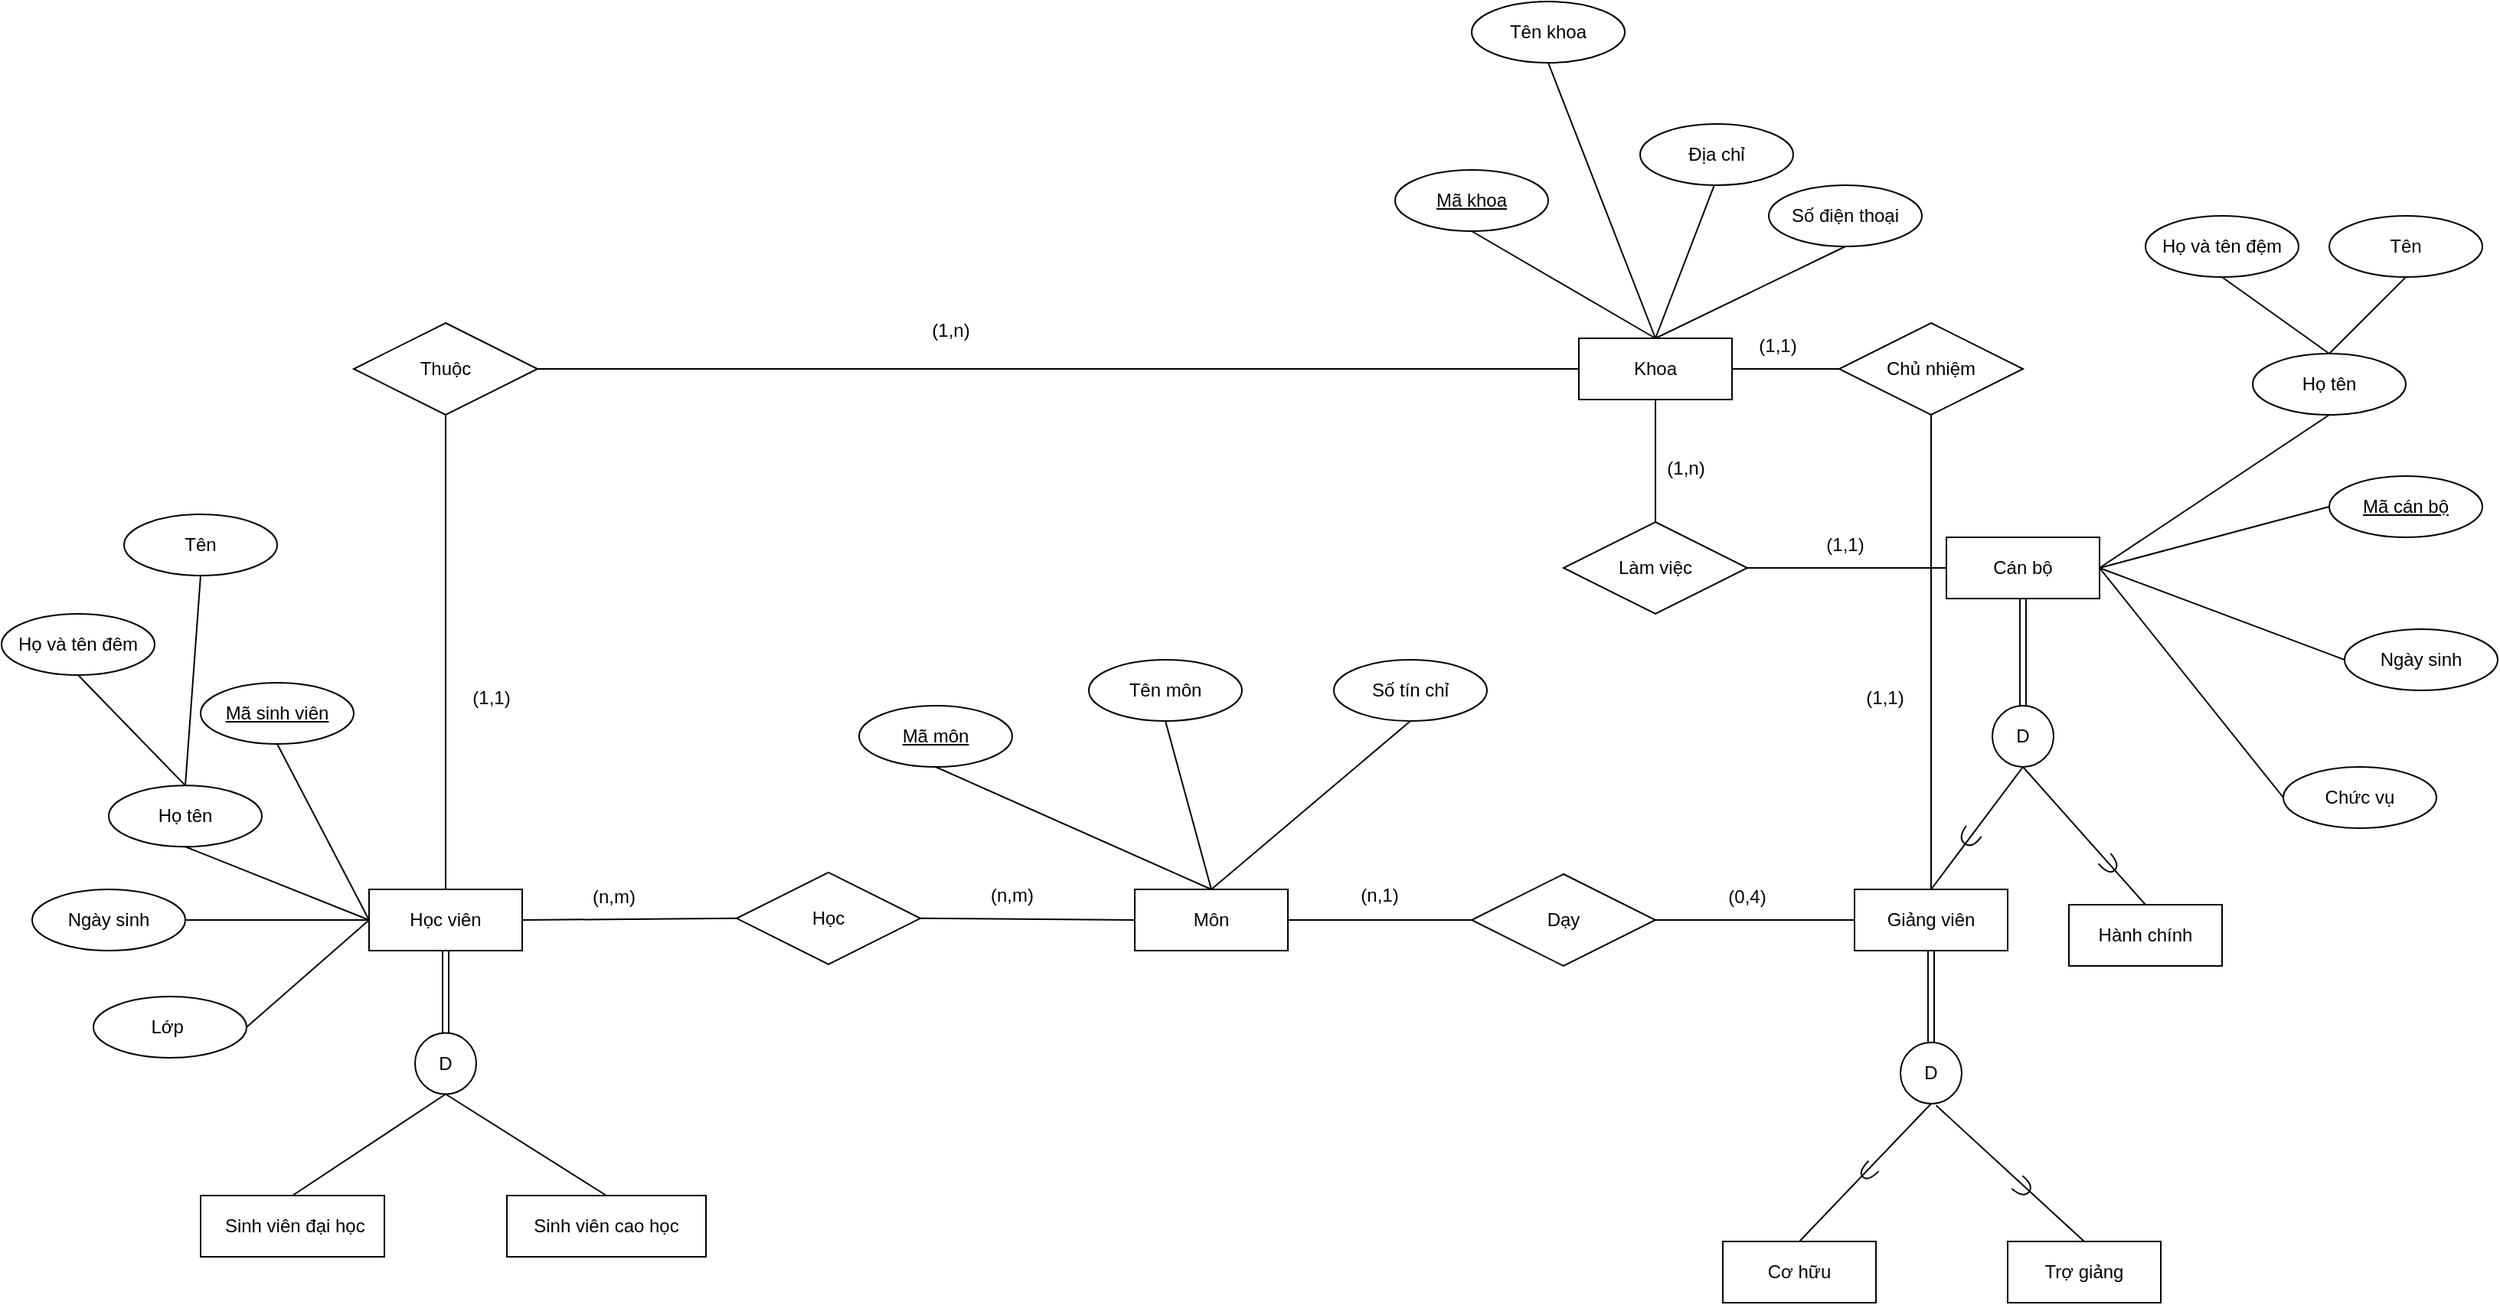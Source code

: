 <mxfile version="21.7.5" type="github">
  <diagram name="Trang-1" id="TraYB9fvLfT9wYXubWQ_">
    <mxGraphModel dx="3396" dy="1409" grid="1" gridSize="10" guides="1" tooltips="1" connect="1" arrows="1" fold="1" page="1" pageScale="1" pageWidth="827" pageHeight="1169" math="0" shadow="0">
      <root>
        <mxCell id="0" />
        <mxCell id="1" parent="0" />
        <mxCell id="Xpk1lyzwH7vKFddRfPGM-1" value="Khoa" style="whiteSpace=wrap;html=1;align=center;" vertex="1" parent="1">
          <mxGeometry x="220" y="340" width="100" height="40" as="geometry" />
        </mxCell>
        <mxCell id="Xpk1lyzwH7vKFddRfPGM-3" value="" style="endArrow=none;html=1;rounded=0;entryX=0.5;entryY=0;entryDx=0;entryDy=0;exitX=0.5;exitY=1;exitDx=0;exitDy=0;" edge="1" parent="1" source="Xpk1lyzwH7vKFddRfPGM-8" target="Xpk1lyzwH7vKFddRfPGM-1">
          <mxGeometry relative="1" as="geometry">
            <mxPoint x="160" y="290" as="sourcePoint" />
            <mxPoint x="330" y="310" as="targetPoint" />
          </mxGeometry>
        </mxCell>
        <mxCell id="Xpk1lyzwH7vKFddRfPGM-8" value="Mã khoa" style="ellipse;whiteSpace=wrap;html=1;align=center;fontStyle=4;" vertex="1" parent="1">
          <mxGeometry x="100" y="230" width="100" height="40" as="geometry" />
        </mxCell>
        <mxCell id="Xpk1lyzwH7vKFddRfPGM-9" value="Tên khoa" style="ellipse;whiteSpace=wrap;html=1;align=center;" vertex="1" parent="1">
          <mxGeometry x="150" y="120" width="100" height="40" as="geometry" />
        </mxCell>
        <mxCell id="Xpk1lyzwH7vKFddRfPGM-10" value="" style="endArrow=none;html=1;rounded=0;exitX=0.5;exitY=1;exitDx=0;exitDy=0;entryX=0.5;entryY=0;entryDx=0;entryDy=0;" edge="1" parent="1" source="Xpk1lyzwH7vKFddRfPGM-9" target="Xpk1lyzwH7vKFddRfPGM-1">
          <mxGeometry relative="1" as="geometry">
            <mxPoint x="420" y="330" as="sourcePoint" />
            <mxPoint x="260" y="330" as="targetPoint" />
          </mxGeometry>
        </mxCell>
        <mxCell id="Xpk1lyzwH7vKFddRfPGM-11" value="Địa chỉ" style="ellipse;whiteSpace=wrap;html=1;align=center;" vertex="1" parent="1">
          <mxGeometry x="260" y="200" width="100" height="40" as="geometry" />
        </mxCell>
        <mxCell id="Xpk1lyzwH7vKFddRfPGM-12" value="Số điện thoại" style="ellipse;whiteSpace=wrap;html=1;align=center;" vertex="1" parent="1">
          <mxGeometry x="344" y="240" width="100" height="40" as="geometry" />
        </mxCell>
        <mxCell id="Xpk1lyzwH7vKFddRfPGM-13" value="" style="endArrow=none;html=1;rounded=0;exitX=0.5;exitY=0;exitDx=0;exitDy=0;entryX=0.5;entryY=1;entryDx=0;entryDy=0;" edge="1" parent="1" source="Xpk1lyzwH7vKFddRfPGM-1" target="Xpk1lyzwH7vKFddRfPGM-12">
          <mxGeometry relative="1" as="geometry">
            <mxPoint x="420" y="330" as="sourcePoint" />
            <mxPoint x="580" y="330" as="targetPoint" />
          </mxGeometry>
        </mxCell>
        <mxCell id="Xpk1lyzwH7vKFddRfPGM-14" value="" style="endArrow=none;html=1;rounded=0;exitX=0.5;exitY=0;exitDx=0;exitDy=0;entryX=0.483;entryY=1.008;entryDx=0;entryDy=0;entryPerimeter=0;" edge="1" parent="1" source="Xpk1lyzwH7vKFddRfPGM-1" target="Xpk1lyzwH7vKFddRfPGM-11">
          <mxGeometry relative="1" as="geometry">
            <mxPoint x="420" y="330" as="sourcePoint" />
            <mxPoint x="580" y="330" as="targetPoint" />
          </mxGeometry>
        </mxCell>
        <mxCell id="Xpk1lyzwH7vKFddRfPGM-15" value="Môn" style="whiteSpace=wrap;html=1;align=center;" vertex="1" parent="1">
          <mxGeometry x="-70" y="700" width="100" height="40" as="geometry" />
        </mxCell>
        <mxCell id="Xpk1lyzwH7vKFddRfPGM-17" value="Mã môn" style="ellipse;whiteSpace=wrap;html=1;align=center;fontStyle=4;" vertex="1" parent="1">
          <mxGeometry x="-250" y="580" width="100" height="40" as="geometry" />
        </mxCell>
        <mxCell id="Xpk1lyzwH7vKFddRfPGM-19" value="" style="endArrow=none;html=1;rounded=0;exitX=0.5;exitY=1;exitDx=0;exitDy=0;entryX=0.5;entryY=0;entryDx=0;entryDy=0;" edge="1" parent="1" source="Xpk1lyzwH7vKFddRfPGM-17" target="Xpk1lyzwH7vKFddRfPGM-15">
          <mxGeometry relative="1" as="geometry">
            <mxPoint x="110" y="610" as="sourcePoint" />
            <mxPoint x="270" y="610" as="targetPoint" />
          </mxGeometry>
        </mxCell>
        <mxCell id="Xpk1lyzwH7vKFddRfPGM-20" value="Tên môn" style="ellipse;whiteSpace=wrap;html=1;align=center;" vertex="1" parent="1">
          <mxGeometry x="-100" y="550" width="100" height="40" as="geometry" />
        </mxCell>
        <mxCell id="Xpk1lyzwH7vKFddRfPGM-21" value="" style="endArrow=none;html=1;rounded=0;exitX=0.5;exitY=1;exitDx=0;exitDy=0;entryX=0.5;entryY=0;entryDx=0;entryDy=0;" edge="1" parent="1" source="Xpk1lyzwH7vKFddRfPGM-20" target="Xpk1lyzwH7vKFddRfPGM-15">
          <mxGeometry relative="1" as="geometry">
            <mxPoint x="110" y="610" as="sourcePoint" />
            <mxPoint x="270" y="610" as="targetPoint" />
          </mxGeometry>
        </mxCell>
        <mxCell id="Xpk1lyzwH7vKFddRfPGM-22" value="Số tín chỉ" style="ellipse;whiteSpace=wrap;html=1;align=center;" vertex="1" parent="1">
          <mxGeometry x="60" y="550" width="100" height="40" as="geometry" />
        </mxCell>
        <mxCell id="Xpk1lyzwH7vKFddRfPGM-23" value="" style="endArrow=none;html=1;rounded=0;exitX=0.5;exitY=0;exitDx=0;exitDy=0;entryX=0.5;entryY=1;entryDx=0;entryDy=0;" edge="1" parent="1" source="Xpk1lyzwH7vKFddRfPGM-15" target="Xpk1lyzwH7vKFddRfPGM-22">
          <mxGeometry relative="1" as="geometry">
            <mxPoint x="110" y="610" as="sourcePoint" />
            <mxPoint x="270" y="610" as="targetPoint" />
          </mxGeometry>
        </mxCell>
        <mxCell id="Xpk1lyzwH7vKFddRfPGM-24" value="Cán bộ" style="whiteSpace=wrap;html=1;align=center;" vertex="1" parent="1">
          <mxGeometry x="460" y="470" width="100" height="40" as="geometry" />
        </mxCell>
        <mxCell id="Xpk1lyzwH7vKFddRfPGM-27" value="" style="shape=link;html=1;rounded=0;exitX=0.5;exitY=1;exitDx=0;exitDy=0;entryX=0.5;entryY=0;entryDx=0;entryDy=0;" edge="1" parent="1" source="Xpk1lyzwH7vKFddRfPGM-24" target="Xpk1lyzwH7vKFddRfPGM-29">
          <mxGeometry relative="1" as="geometry">
            <mxPoint x="370" y="640" as="sourcePoint" />
            <mxPoint x="510" y="600" as="targetPoint" />
          </mxGeometry>
        </mxCell>
        <mxCell id="Xpk1lyzwH7vKFddRfPGM-29" value="D" style="ellipse;whiteSpace=wrap;html=1;align=center;" vertex="1" parent="1">
          <mxGeometry x="490" y="580" width="40" height="40" as="geometry" />
        </mxCell>
        <mxCell id="Xpk1lyzwH7vKFddRfPGM-31" value="" style="endArrow=none;html=1;rounded=0;entryX=0.5;entryY=1;entryDx=0;entryDy=0;exitX=0.5;exitY=0;exitDx=0;exitDy=0;" edge="1" parent="1" source="Xpk1lyzwH7vKFddRfPGM-42" target="Xpk1lyzwH7vKFddRfPGM-29">
          <mxGeometry relative="1" as="geometry">
            <mxPoint x="460" y="720" as="sourcePoint" />
            <mxPoint x="530" y="640" as="targetPoint" />
          </mxGeometry>
        </mxCell>
        <mxCell id="Xpk1lyzwH7vKFddRfPGM-32" value="" style="shape=requiredInterface;html=1;verticalLabelPosition=bottom;sketch=0;rotation=125;" vertex="1" parent="1">
          <mxGeometry x="470" y="660" width="10" height="12.13" as="geometry" />
        </mxCell>
        <mxCell id="Xpk1lyzwH7vKFddRfPGM-33" value="" style="endArrow=none;html=1;rounded=0;entryX=0.5;entryY=1;entryDx=0;entryDy=0;exitX=0.5;exitY=0;exitDx=0;exitDy=0;" edge="1" parent="1" source="Xpk1lyzwH7vKFddRfPGM-44" target="Xpk1lyzwH7vKFddRfPGM-29">
          <mxGeometry relative="1" as="geometry">
            <mxPoint x="560" y="720" as="sourcePoint" />
            <mxPoint x="590" y="640" as="targetPoint" />
          </mxGeometry>
        </mxCell>
        <mxCell id="Xpk1lyzwH7vKFddRfPGM-34" value="" style="shape=requiredInterface;html=1;verticalLabelPosition=bottom;sketch=0;rotation=50;" vertex="1" parent="1">
          <mxGeometry x="561.5" y="678.59" width="10" height="10.32" as="geometry" />
        </mxCell>
        <mxCell id="Xpk1lyzwH7vKFddRfPGM-42" value="Giảng viên" style="whiteSpace=wrap;html=1;align=center;" vertex="1" parent="1">
          <mxGeometry x="400" y="700" width="100" height="40" as="geometry" />
        </mxCell>
        <mxCell id="Xpk1lyzwH7vKFddRfPGM-44" value="Hành chính" style="whiteSpace=wrap;html=1;align=center;" vertex="1" parent="1">
          <mxGeometry x="540" y="710" width="100" height="40" as="geometry" />
        </mxCell>
        <mxCell id="Xpk1lyzwH7vKFddRfPGM-52" value="" style="shape=link;html=1;rounded=0;entryX=0.5;entryY=1;entryDx=0;entryDy=0;exitX=0.5;exitY=0;exitDx=0;exitDy=0;" edge="1" parent="1" source="Xpk1lyzwH7vKFddRfPGM-54" target="Xpk1lyzwH7vKFddRfPGM-42">
          <mxGeometry relative="1" as="geometry">
            <mxPoint x="440" y="800" as="sourcePoint" />
            <mxPoint x="550" y="800" as="targetPoint" />
          </mxGeometry>
        </mxCell>
        <mxCell id="Xpk1lyzwH7vKFddRfPGM-54" value="D" style="ellipse;whiteSpace=wrap;html=1;align=center;" vertex="1" parent="1">
          <mxGeometry x="430" y="800" width="40" height="40" as="geometry" />
        </mxCell>
        <mxCell id="Xpk1lyzwH7vKFddRfPGM-57" value="" style="endArrow=none;html=1;rounded=0;exitX=0.583;exitY=1.029;exitDx=0;exitDy=0;exitPerimeter=0;entryX=0.5;entryY=0;entryDx=0;entryDy=0;" edge="1" parent="1" source="Xpk1lyzwH7vKFddRfPGM-54" target="Xpk1lyzwH7vKFddRfPGM-60">
          <mxGeometry relative="1" as="geometry">
            <mxPoint x="440" y="810" as="sourcePoint" />
            <mxPoint x="520" y="920.476" as="targetPoint" />
          </mxGeometry>
        </mxCell>
        <mxCell id="Xpk1lyzwH7vKFddRfPGM-58" value="" style="endArrow=none;html=1;rounded=0;entryX=0.5;entryY=1;entryDx=0;entryDy=0;exitX=0.5;exitY=0;exitDx=0;exitDy=0;" edge="1" parent="1" source="Xpk1lyzwH7vKFddRfPGM-59" target="Xpk1lyzwH7vKFddRfPGM-54">
          <mxGeometry relative="1" as="geometry">
            <mxPoint x="360" y="920" as="sourcePoint" />
            <mxPoint x="600" y="910" as="targetPoint" />
          </mxGeometry>
        </mxCell>
        <mxCell id="Xpk1lyzwH7vKFddRfPGM-59" value="Cơ hữu" style="whiteSpace=wrap;html=1;align=center;" vertex="1" parent="1">
          <mxGeometry x="314" y="930" width="100" height="40" as="geometry" />
        </mxCell>
        <mxCell id="Xpk1lyzwH7vKFddRfPGM-60" value="Trợ giảng" style="whiteSpace=wrap;html=1;align=center;" vertex="1" parent="1">
          <mxGeometry x="500" y="930" width="100" height="40" as="geometry" />
        </mxCell>
        <mxCell id="Xpk1lyzwH7vKFddRfPGM-61" value="" style="shape=requiredInterface;html=1;verticalLabelPosition=bottom;sketch=0;rotation=-225;" vertex="1" parent="1">
          <mxGeometry x="404" y="879.57" width="10" height="9.43" as="geometry" />
        </mxCell>
        <mxCell id="Xpk1lyzwH7vKFddRfPGM-64" value="" style="shape=requiredInterface;html=1;verticalLabelPosition=bottom;sketch=0;rotation=40;" vertex="1" parent="1">
          <mxGeometry x="505" y="889" width="10" height="11" as="geometry" />
        </mxCell>
        <mxCell id="Xpk1lyzwH7vKFddRfPGM-65" value="Làm việc" style="shape=rhombus;perimeter=rhombusPerimeter;whiteSpace=wrap;html=1;align=center;" vertex="1" parent="1">
          <mxGeometry x="210" y="460" width="120" height="60" as="geometry" />
        </mxCell>
        <mxCell id="Xpk1lyzwH7vKFddRfPGM-66" value="" style="endArrow=none;html=1;rounded=0;entryX=0;entryY=0.5;entryDx=0;entryDy=0;exitX=1;exitY=0.5;exitDx=0;exitDy=0;" edge="1" parent="1" source="Xpk1lyzwH7vKFddRfPGM-65" target="Xpk1lyzwH7vKFddRfPGM-24">
          <mxGeometry relative="1" as="geometry">
            <mxPoint x="360" y="500" as="sourcePoint" />
            <mxPoint x="520" y="500" as="targetPoint" />
          </mxGeometry>
        </mxCell>
        <mxCell id="Xpk1lyzwH7vKFddRfPGM-68" value="" style="endArrow=none;html=1;rounded=0;exitX=0.5;exitY=1;exitDx=0;exitDy=0;entryX=0.5;entryY=0;entryDx=0;entryDy=0;" edge="1" parent="1" source="Xpk1lyzwH7vKFddRfPGM-1" target="Xpk1lyzwH7vKFddRfPGM-65">
          <mxGeometry relative="1" as="geometry">
            <mxPoint x="600" y="540" as="sourcePoint" />
            <mxPoint x="760" y="540" as="targetPoint" />
          </mxGeometry>
        </mxCell>
        <mxCell id="Xpk1lyzwH7vKFddRfPGM-69" value="(1,1)" style="text;html=1;strokeColor=none;fillColor=none;align=center;verticalAlign=middle;whiteSpace=wrap;rounded=0;" vertex="1" parent="1">
          <mxGeometry x="364" y="460" width="60" height="30" as="geometry" />
        </mxCell>
        <mxCell id="Xpk1lyzwH7vKFddRfPGM-70" value="(1,n)" style="text;html=1;strokeColor=none;fillColor=none;align=center;verticalAlign=middle;whiteSpace=wrap;rounded=0;rotation=0;" vertex="1" parent="1">
          <mxGeometry x="260" y="410" width="60" height="30" as="geometry" />
        </mxCell>
        <mxCell id="Xpk1lyzwH7vKFddRfPGM-71" value="Dạy" style="shape=rhombus;perimeter=rhombusPerimeter;whiteSpace=wrap;html=1;align=center;" vertex="1" parent="1">
          <mxGeometry x="150" y="690" width="120" height="60" as="geometry" />
        </mxCell>
        <mxCell id="Xpk1lyzwH7vKFddRfPGM-72" value="" style="endArrow=none;html=1;rounded=0;exitX=1;exitY=0.5;exitDx=0;exitDy=0;entryX=0;entryY=0.5;entryDx=0;entryDy=0;" edge="1" parent="1" source="Xpk1lyzwH7vKFddRfPGM-15" target="Xpk1lyzwH7vKFddRfPGM-71">
          <mxGeometry relative="1" as="geometry">
            <mxPoint x="190" y="680" as="sourcePoint" />
            <mxPoint x="350" y="680" as="targetPoint" />
          </mxGeometry>
        </mxCell>
        <mxCell id="Xpk1lyzwH7vKFddRfPGM-73" value="" style="endArrow=none;html=1;rounded=0;entryX=0;entryY=0.5;entryDx=0;entryDy=0;exitX=1;exitY=0.5;exitDx=0;exitDy=0;" edge="1" parent="1" source="Xpk1lyzwH7vKFddRfPGM-71" target="Xpk1lyzwH7vKFddRfPGM-42">
          <mxGeometry relative="1" as="geometry">
            <mxPoint x="190" y="680" as="sourcePoint" />
            <mxPoint x="350" y="680" as="targetPoint" />
          </mxGeometry>
        </mxCell>
        <mxCell id="Xpk1lyzwH7vKFddRfPGM-74" value="(0,4)" style="text;html=1;strokeColor=none;fillColor=none;align=center;verticalAlign=middle;whiteSpace=wrap;rounded=0;" vertex="1" parent="1">
          <mxGeometry x="300" y="690" width="60" height="30" as="geometry" />
        </mxCell>
        <mxCell id="Xpk1lyzwH7vKFddRfPGM-76" value="Học viên" style="whiteSpace=wrap;html=1;align=center;" vertex="1" parent="1">
          <mxGeometry x="-570" y="700" width="100" height="40" as="geometry" />
        </mxCell>
        <mxCell id="Xpk1lyzwH7vKFddRfPGM-77" value="&amp;nbsp;Sinh viên đại học" style="whiteSpace=wrap;html=1;align=center;" vertex="1" parent="1">
          <mxGeometry x="-680" y="900" width="120" height="40" as="geometry" />
        </mxCell>
        <mxCell id="Xpk1lyzwH7vKFddRfPGM-78" value="Sinh viên cao học" style="whiteSpace=wrap;html=1;align=center;" vertex="1" parent="1">
          <mxGeometry x="-480" y="900" width="130" height="40" as="geometry" />
        </mxCell>
        <mxCell id="Xpk1lyzwH7vKFddRfPGM-80" value="" style="shape=link;html=1;rounded=0;exitX=0.5;exitY=1;exitDx=0;exitDy=0;entryX=0.5;entryY=0;entryDx=0;entryDy=0;" edge="1" parent="1" source="Xpk1lyzwH7vKFddRfPGM-76" target="Xpk1lyzwH7vKFddRfPGM-82">
          <mxGeometry relative="1" as="geometry">
            <mxPoint x="-490" y="800" as="sourcePoint" />
            <mxPoint x="-520" y="800" as="targetPoint" />
          </mxGeometry>
        </mxCell>
        <mxCell id="Xpk1lyzwH7vKFddRfPGM-82" value="D" style="ellipse;whiteSpace=wrap;html=1;align=center;" vertex="1" parent="1">
          <mxGeometry x="-540" y="793.75" width="40" height="40" as="geometry" />
        </mxCell>
        <mxCell id="Xpk1lyzwH7vKFddRfPGM-85" value="" style="endArrow=none;html=1;rounded=0;exitX=0.5;exitY=0;exitDx=0;exitDy=0;entryX=0.5;entryY=1;entryDx=0;entryDy=0;" edge="1" parent="1" source="Xpk1lyzwH7vKFddRfPGM-77" target="Xpk1lyzwH7vKFddRfPGM-82">
          <mxGeometry relative="1" as="geometry">
            <mxPoint x="-490" y="800" as="sourcePoint" />
            <mxPoint x="-330" y="800" as="targetPoint" />
          </mxGeometry>
        </mxCell>
        <mxCell id="Xpk1lyzwH7vKFddRfPGM-86" value="" style="endArrow=none;html=1;rounded=0;exitX=0.5;exitY=1;exitDx=0;exitDy=0;entryX=0.5;entryY=0;entryDx=0;entryDy=0;" edge="1" parent="1" source="Xpk1lyzwH7vKFddRfPGM-82" target="Xpk1lyzwH7vKFddRfPGM-78">
          <mxGeometry relative="1" as="geometry">
            <mxPoint x="-503" y="840" as="sourcePoint" />
            <mxPoint x="-343" y="840" as="targetPoint" />
          </mxGeometry>
        </mxCell>
        <mxCell id="Xpk1lyzwH7vKFddRfPGM-87" value="Học" style="shape=rhombus;perimeter=rhombusPerimeter;whiteSpace=wrap;html=1;align=center;" vertex="1" parent="1">
          <mxGeometry x="-330" y="688.91" width="120" height="60" as="geometry" />
        </mxCell>
        <mxCell id="Xpk1lyzwH7vKFddRfPGM-88" value="" style="endArrow=none;html=1;rounded=0;exitX=1;exitY=0.5;exitDx=0;exitDy=0;entryX=0;entryY=0.5;entryDx=0;entryDy=0;" edge="1" parent="1" source="Xpk1lyzwH7vKFddRfPGM-76" target="Xpk1lyzwH7vKFddRfPGM-87">
          <mxGeometry relative="1" as="geometry">
            <mxPoint x="-480" y="760" as="sourcePoint" />
            <mxPoint x="-320" y="760" as="targetPoint" />
          </mxGeometry>
        </mxCell>
        <mxCell id="Xpk1lyzwH7vKFddRfPGM-89" value="" style="endArrow=none;html=1;rounded=0;entryX=0;entryY=0.5;entryDx=0;entryDy=0;exitX=1;exitY=0.5;exitDx=0;exitDy=0;" edge="1" parent="1" source="Xpk1lyzwH7vKFddRfPGM-87" target="Xpk1lyzwH7vKFddRfPGM-15">
          <mxGeometry relative="1" as="geometry">
            <mxPoint x="-480" y="760" as="sourcePoint" />
            <mxPoint x="-320" y="760" as="targetPoint" />
          </mxGeometry>
        </mxCell>
        <mxCell id="Xpk1lyzwH7vKFddRfPGM-90" value="(n,m)" style="text;html=1;strokeColor=none;fillColor=none;align=center;verticalAlign=middle;whiteSpace=wrap;rounded=0;" vertex="1" parent="1">
          <mxGeometry x="-440" y="690" width="60" height="30" as="geometry" />
        </mxCell>
        <mxCell id="Xpk1lyzwH7vKFddRfPGM-91" value="(n,m)" style="text;html=1;strokeColor=none;fillColor=none;align=center;verticalAlign=middle;whiteSpace=wrap;rounded=0;" vertex="1" parent="1">
          <mxGeometry x="-180" y="688.91" width="60" height="30" as="geometry" />
        </mxCell>
        <mxCell id="Xpk1lyzwH7vKFddRfPGM-94" value="Thuộc" style="shape=rhombus;perimeter=rhombusPerimeter;whiteSpace=wrap;html=1;align=center;" vertex="1" parent="1">
          <mxGeometry x="-580" y="330" width="120" height="60" as="geometry" />
        </mxCell>
        <mxCell id="Xpk1lyzwH7vKFddRfPGM-95" value="" style="endArrow=none;html=1;rounded=0;entryX=0;entryY=0.5;entryDx=0;entryDy=0;exitX=1;exitY=0.5;exitDx=0;exitDy=0;" edge="1" parent="1" source="Xpk1lyzwH7vKFddRfPGM-94" target="Xpk1lyzwH7vKFddRfPGM-1">
          <mxGeometry relative="1" as="geometry">
            <mxPoint x="-480" y="590" as="sourcePoint" />
            <mxPoint x="-320" y="590" as="targetPoint" />
          </mxGeometry>
        </mxCell>
        <mxCell id="Xpk1lyzwH7vKFddRfPGM-96" value="" style="endArrow=none;html=1;rounded=0;exitX=0.5;exitY=1;exitDx=0;exitDy=0;entryX=0.5;entryY=0;entryDx=0;entryDy=0;" edge="1" parent="1" source="Xpk1lyzwH7vKFddRfPGM-94" target="Xpk1lyzwH7vKFddRfPGM-76">
          <mxGeometry relative="1" as="geometry">
            <mxPoint x="-480" y="590" as="sourcePoint" />
            <mxPoint x="-320" y="590" as="targetPoint" />
          </mxGeometry>
        </mxCell>
        <mxCell id="Xpk1lyzwH7vKFddRfPGM-97" value="(1,1)" style="text;html=1;strokeColor=none;fillColor=none;align=center;verticalAlign=middle;whiteSpace=wrap;rounded=0;" vertex="1" parent="1">
          <mxGeometry x="-520" y="560" width="60" height="30" as="geometry" />
        </mxCell>
        <mxCell id="Xpk1lyzwH7vKFddRfPGM-98" value="(1,n)" style="text;html=1;strokeColor=none;fillColor=none;align=center;verticalAlign=middle;whiteSpace=wrap;rounded=0;" vertex="1" parent="1">
          <mxGeometry x="-220" y="320" width="60" height="30" as="geometry" />
        </mxCell>
        <mxCell id="Xpk1lyzwH7vKFddRfPGM-103" value="Chủ nhiệm" style="shape=rhombus;perimeter=rhombusPerimeter;whiteSpace=wrap;html=1;align=center;" vertex="1" parent="1">
          <mxGeometry x="390" y="330" width="120" height="60" as="geometry" />
        </mxCell>
        <mxCell id="Xpk1lyzwH7vKFddRfPGM-105" value="" style="endArrow=none;html=1;rounded=0;exitX=0.5;exitY=1;exitDx=0;exitDy=0;entryX=0.5;entryY=0;entryDx=0;entryDy=0;" edge="1" parent="1" source="Xpk1lyzwH7vKFddRfPGM-103" target="Xpk1lyzwH7vKFddRfPGM-42">
          <mxGeometry relative="1" as="geometry">
            <mxPoint x="110" y="660" as="sourcePoint" />
            <mxPoint x="450" y="605" as="targetPoint" />
          </mxGeometry>
        </mxCell>
        <mxCell id="Xpk1lyzwH7vKFddRfPGM-107" value="" style="endArrow=none;html=1;rounded=0;exitX=0;exitY=0.5;exitDx=0;exitDy=0;entryX=1;entryY=0.5;entryDx=0;entryDy=0;entryPerimeter=0;" edge="1" parent="1" source="Xpk1lyzwH7vKFddRfPGM-103" target="Xpk1lyzwH7vKFddRfPGM-1">
          <mxGeometry relative="1" as="geometry">
            <mxPoint x="120" y="490" as="sourcePoint" />
            <mxPoint x="280" y="490" as="targetPoint" />
          </mxGeometry>
        </mxCell>
        <mxCell id="Xpk1lyzwH7vKFddRfPGM-108" value="(1,1)" style="text;html=1;strokeColor=none;fillColor=none;align=center;verticalAlign=middle;whiteSpace=wrap;rounded=0;" vertex="1" parent="1">
          <mxGeometry x="320" y="330" width="60" height="30" as="geometry" />
        </mxCell>
        <mxCell id="Xpk1lyzwH7vKFddRfPGM-109" value="(n,1)" style="text;html=1;strokeColor=none;fillColor=none;align=center;verticalAlign=middle;whiteSpace=wrap;rounded=0;" vertex="1" parent="1">
          <mxGeometry x="60" y="688.91" width="60" height="30" as="geometry" />
        </mxCell>
        <mxCell id="Xpk1lyzwH7vKFddRfPGM-111" value="(1,1)" style="text;html=1;strokeColor=none;fillColor=none;align=center;verticalAlign=middle;whiteSpace=wrap;rounded=0;" vertex="1" parent="1">
          <mxGeometry x="390" y="560" width="60" height="30" as="geometry" />
        </mxCell>
        <mxCell id="Xpk1lyzwH7vKFddRfPGM-115" value="Mã cán bộ" style="ellipse;whiteSpace=wrap;html=1;align=center;fontStyle=4;" vertex="1" parent="1">
          <mxGeometry x="710" y="430" width="100" height="40" as="geometry" />
        </mxCell>
        <mxCell id="Xpk1lyzwH7vKFddRfPGM-116" value="" style="endArrow=none;html=1;rounded=0;entryX=1;entryY=0.5;entryDx=0;entryDy=0;exitX=0;exitY=0.5;exitDx=0;exitDy=0;" edge="1" parent="1" source="Xpk1lyzwH7vKFddRfPGM-115" target="Xpk1lyzwH7vKFddRfPGM-24">
          <mxGeometry relative="1" as="geometry">
            <mxPoint x="760" y="455" as="sourcePoint" />
            <mxPoint x="570" y="660" as="targetPoint" />
          </mxGeometry>
        </mxCell>
        <mxCell id="Xpk1lyzwH7vKFddRfPGM-117" value="Họ tên" style="ellipse;whiteSpace=wrap;html=1;align=center;" vertex="1" parent="1">
          <mxGeometry x="660" y="350" width="100" height="40" as="geometry" />
        </mxCell>
        <mxCell id="Xpk1lyzwH7vKFddRfPGM-119" value="" style="endArrow=none;html=1;rounded=0;entryX=0.5;entryY=1;entryDx=0;entryDy=0;exitX=1;exitY=0.5;exitDx=0;exitDy=0;" edge="1" parent="1" source="Xpk1lyzwH7vKFddRfPGM-24" target="Xpk1lyzwH7vKFddRfPGM-117">
          <mxGeometry relative="1" as="geometry">
            <mxPoint x="410" y="660" as="sourcePoint" />
            <mxPoint x="570" y="660" as="targetPoint" />
          </mxGeometry>
        </mxCell>
        <mxCell id="Xpk1lyzwH7vKFddRfPGM-120" value="" style="endArrow=none;html=1;rounded=0;exitX=1;exitY=0.5;exitDx=0;exitDy=0;entryX=0;entryY=0.5;entryDx=0;entryDy=0;" edge="1" parent="1" source="Xpk1lyzwH7vKFddRfPGM-24" target="Xpk1lyzwH7vKFddRfPGM-121">
          <mxGeometry relative="1" as="geometry">
            <mxPoint x="410" y="660" as="sourcePoint" />
            <mxPoint x="570" y="660" as="targetPoint" />
          </mxGeometry>
        </mxCell>
        <mxCell id="Xpk1lyzwH7vKFddRfPGM-121" value="Ngày sinh" style="ellipse;whiteSpace=wrap;html=1;align=center;" vertex="1" parent="1">
          <mxGeometry x="720" y="530.0" width="100" height="40" as="geometry" />
        </mxCell>
        <mxCell id="Xpk1lyzwH7vKFddRfPGM-122" value="Chức vụ" style="ellipse;whiteSpace=wrap;html=1;align=center;" vertex="1" parent="1">
          <mxGeometry x="680" y="620" width="100" height="40" as="geometry" />
        </mxCell>
        <mxCell id="Xpk1lyzwH7vKFddRfPGM-123" value="" style="endArrow=none;html=1;rounded=0;exitX=1;exitY=0.5;exitDx=0;exitDy=0;entryX=0;entryY=0.5;entryDx=0;entryDy=0;" edge="1" parent="1" source="Xpk1lyzwH7vKFddRfPGM-24" target="Xpk1lyzwH7vKFddRfPGM-122">
          <mxGeometry relative="1" as="geometry">
            <mxPoint x="490" y="560" as="sourcePoint" />
            <mxPoint x="650" y="560" as="targetPoint" />
          </mxGeometry>
        </mxCell>
        <mxCell id="Xpk1lyzwH7vKFddRfPGM-134" value="Mã sinh viên" style="ellipse;whiteSpace=wrap;html=1;align=center;fontStyle=4;" vertex="1" parent="1">
          <mxGeometry x="-680" y="565" width="100" height="40" as="geometry" />
        </mxCell>
        <mxCell id="Xpk1lyzwH7vKFddRfPGM-135" value="Họ tên" style="ellipse;whiteSpace=wrap;html=1;align=center;" vertex="1" parent="1">
          <mxGeometry x="-740" y="632.13" width="100" height="40" as="geometry" />
        </mxCell>
        <mxCell id="Xpk1lyzwH7vKFddRfPGM-136" value="Ngày sinh" style="ellipse;whiteSpace=wrap;html=1;align=center;" vertex="1" parent="1">
          <mxGeometry x="-790" y="700.0" width="100" height="40" as="geometry" />
        </mxCell>
        <mxCell id="Xpk1lyzwH7vKFddRfPGM-137" value="Lớp&amp;nbsp;" style="ellipse;whiteSpace=wrap;html=1;align=center;" vertex="1" parent="1">
          <mxGeometry x="-750" y="770" width="100" height="40" as="geometry" />
        </mxCell>
        <mxCell id="Xpk1lyzwH7vKFddRfPGM-141" value="" style="endArrow=none;html=1;rounded=0;exitX=0.5;exitY=1;exitDx=0;exitDy=0;entryX=0;entryY=0.5;entryDx=0;entryDy=0;" edge="1" parent="1" source="Xpk1lyzwH7vKFddRfPGM-134" target="Xpk1lyzwH7vKFddRfPGM-76">
          <mxGeometry relative="1" as="geometry">
            <mxPoint x="-390" y="610" as="sourcePoint" />
            <mxPoint x="-230" y="610" as="targetPoint" />
          </mxGeometry>
        </mxCell>
        <mxCell id="Xpk1lyzwH7vKFddRfPGM-142" value="" style="endArrow=none;html=1;rounded=0;exitX=0.5;exitY=1;exitDx=0;exitDy=0;entryX=0;entryY=0.5;entryDx=0;entryDy=0;" edge="1" parent="1" source="Xpk1lyzwH7vKFddRfPGM-135" target="Xpk1lyzwH7vKFddRfPGM-76">
          <mxGeometry relative="1" as="geometry">
            <mxPoint x="-390" y="610" as="sourcePoint" />
            <mxPoint x="-230" y="610" as="targetPoint" />
          </mxGeometry>
        </mxCell>
        <mxCell id="Xpk1lyzwH7vKFddRfPGM-143" value="" style="endArrow=none;html=1;rounded=0;exitX=1;exitY=0.5;exitDx=0;exitDy=0;entryX=0;entryY=0.5;entryDx=0;entryDy=0;" edge="1" parent="1" source="Xpk1lyzwH7vKFddRfPGM-136" target="Xpk1lyzwH7vKFddRfPGM-76">
          <mxGeometry relative="1" as="geometry">
            <mxPoint x="-390" y="610" as="sourcePoint" />
            <mxPoint x="-230" y="610" as="targetPoint" />
          </mxGeometry>
        </mxCell>
        <mxCell id="Xpk1lyzwH7vKFddRfPGM-144" value="" style="endArrow=none;html=1;rounded=0;exitX=1;exitY=0.5;exitDx=0;exitDy=0;entryX=0;entryY=0.5;entryDx=0;entryDy=0;" edge="1" parent="1" source="Xpk1lyzwH7vKFddRfPGM-137" target="Xpk1lyzwH7vKFddRfPGM-76">
          <mxGeometry relative="1" as="geometry">
            <mxPoint x="-390" y="610" as="sourcePoint" />
            <mxPoint x="-230" y="610" as="targetPoint" />
          </mxGeometry>
        </mxCell>
        <mxCell id="Xpk1lyzwH7vKFddRfPGM-145" value="Họ và tên đêm" style="ellipse;whiteSpace=wrap;html=1;align=center;" vertex="1" parent="1">
          <mxGeometry x="-810" y="520" width="100" height="40" as="geometry" />
        </mxCell>
        <mxCell id="Xpk1lyzwH7vKFddRfPGM-146" value="" style="endArrow=none;html=1;rounded=0;exitX=0.5;exitY=1;exitDx=0;exitDy=0;entryX=0.5;entryY=0;entryDx=0;entryDy=0;" edge="1" parent="1" source="Xpk1lyzwH7vKFddRfPGM-145" target="Xpk1lyzwH7vKFddRfPGM-135">
          <mxGeometry relative="1" as="geometry">
            <mxPoint x="-390" y="610" as="sourcePoint" />
            <mxPoint x="-230" y="610" as="targetPoint" />
          </mxGeometry>
        </mxCell>
        <mxCell id="Xpk1lyzwH7vKFddRfPGM-147" value="Tên" style="ellipse;whiteSpace=wrap;html=1;align=center;" vertex="1" parent="1">
          <mxGeometry x="-730" y="455" width="100" height="40" as="geometry" />
        </mxCell>
        <mxCell id="Xpk1lyzwH7vKFddRfPGM-148" value="" style="endArrow=none;html=1;rounded=0;exitX=0.5;exitY=1;exitDx=0;exitDy=0;entryX=0.5;entryY=0;entryDx=0;entryDy=0;" edge="1" parent="1" source="Xpk1lyzwH7vKFddRfPGM-147" target="Xpk1lyzwH7vKFddRfPGM-135">
          <mxGeometry relative="1" as="geometry">
            <mxPoint x="-390" y="610" as="sourcePoint" />
            <mxPoint x="-230" y="610" as="targetPoint" />
          </mxGeometry>
        </mxCell>
        <mxCell id="Xpk1lyzwH7vKFddRfPGM-149" value="Họ và tên đệm" style="ellipse;whiteSpace=wrap;html=1;align=center;" vertex="1" parent="1">
          <mxGeometry x="590" y="260" width="100" height="40" as="geometry" />
        </mxCell>
        <mxCell id="Xpk1lyzwH7vKFddRfPGM-150" value="Tên" style="ellipse;whiteSpace=wrap;html=1;align=center;" vertex="1" parent="1">
          <mxGeometry x="710" y="260" width="100" height="40" as="geometry" />
        </mxCell>
        <mxCell id="Xpk1lyzwH7vKFddRfPGM-151" value="" style="endArrow=none;html=1;rounded=0;exitX=0.5;exitY=1;exitDx=0;exitDy=0;entryX=0.5;entryY=0;entryDx=0;entryDy=0;" edge="1" parent="1" source="Xpk1lyzwH7vKFddRfPGM-149" target="Xpk1lyzwH7vKFddRfPGM-117">
          <mxGeometry relative="1" as="geometry">
            <mxPoint x="1060" y="420" as="sourcePoint" />
            <mxPoint x="1220" y="420" as="targetPoint" />
          </mxGeometry>
        </mxCell>
        <mxCell id="Xpk1lyzwH7vKFddRfPGM-152" value="" style="endArrow=none;html=1;rounded=0;exitX=0.5;exitY=0;exitDx=0;exitDy=0;entryX=0.5;entryY=1;entryDx=0;entryDy=0;" edge="1" parent="1" source="Xpk1lyzwH7vKFddRfPGM-117" target="Xpk1lyzwH7vKFddRfPGM-150">
          <mxGeometry relative="1" as="geometry">
            <mxPoint x="1060" y="420" as="sourcePoint" />
            <mxPoint x="1220" y="420" as="targetPoint" />
          </mxGeometry>
        </mxCell>
      </root>
    </mxGraphModel>
  </diagram>
</mxfile>
